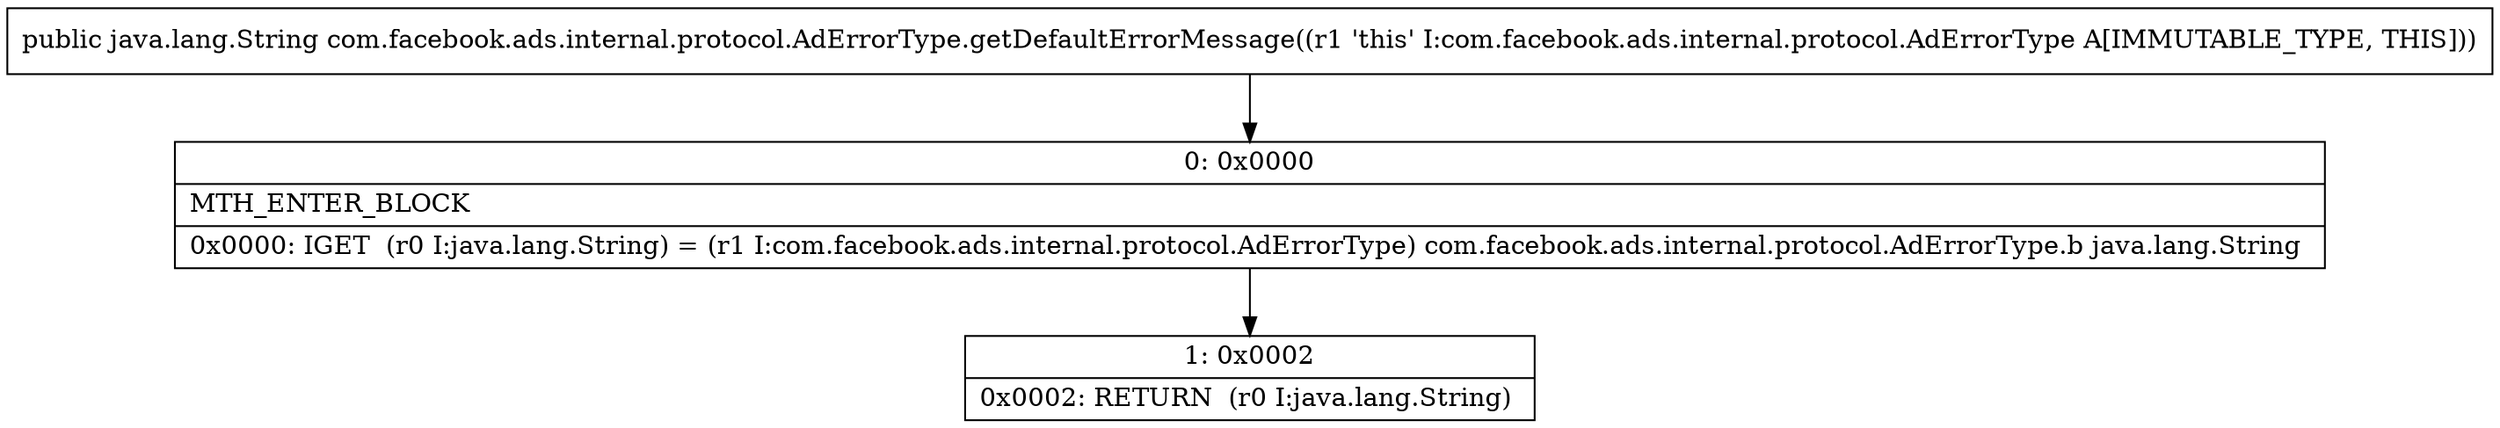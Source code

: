 digraph "CFG forcom.facebook.ads.internal.protocol.AdErrorType.getDefaultErrorMessage()Ljava\/lang\/String;" {
Node_0 [shape=record,label="{0\:\ 0x0000|MTH_ENTER_BLOCK\l|0x0000: IGET  (r0 I:java.lang.String) = (r1 I:com.facebook.ads.internal.protocol.AdErrorType) com.facebook.ads.internal.protocol.AdErrorType.b java.lang.String \l}"];
Node_1 [shape=record,label="{1\:\ 0x0002|0x0002: RETURN  (r0 I:java.lang.String) \l}"];
MethodNode[shape=record,label="{public java.lang.String com.facebook.ads.internal.protocol.AdErrorType.getDefaultErrorMessage((r1 'this' I:com.facebook.ads.internal.protocol.AdErrorType A[IMMUTABLE_TYPE, THIS])) }"];
MethodNode -> Node_0;
Node_0 -> Node_1;
}

